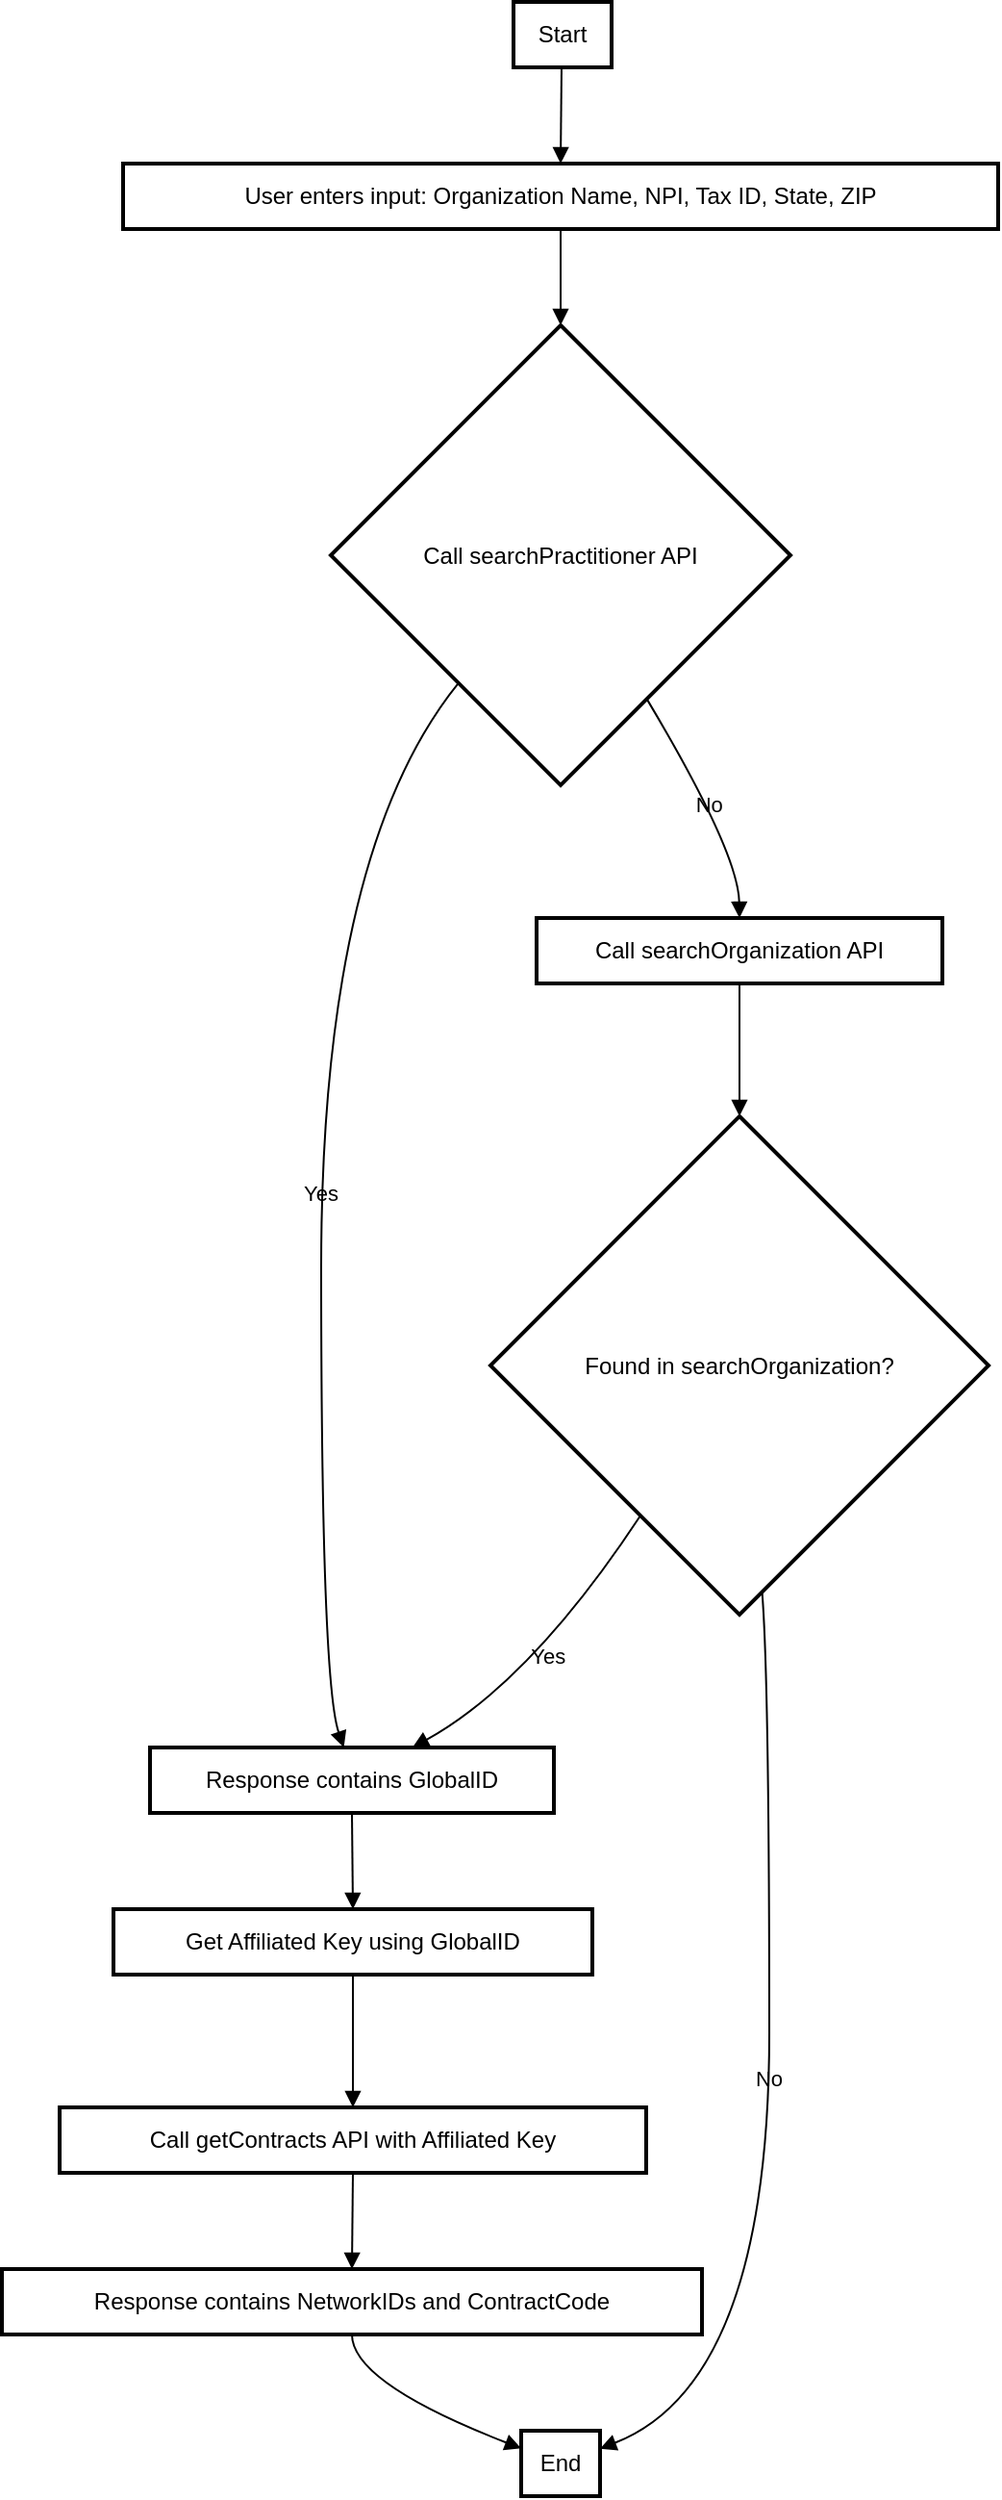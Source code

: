 <mxfile version="24.6.4" type="github">
  <diagram name="Page-1" id="Q0_OT5iFlBCkjEAoQMfF">
    <mxGraphModel dx="1434" dy="738" grid="1" gridSize="10" guides="1" tooltips="1" connect="1" arrows="1" fold="1" page="1" pageScale="1" pageWidth="850" pageHeight="1100" math="0" shadow="0">
      <root>
        <mxCell id="0" />
        <mxCell id="1" parent="0" />
        <mxCell id="iiYftteL5tV6jxe7zflw-1" value="Start" style="whiteSpace=wrap;strokeWidth=2;labelBorderColor=none;fontColor=default;labelBackgroundColor=none;" parent="1" vertex="1">
          <mxGeometry x="286" y="20" width="51" height="34" as="geometry" />
        </mxCell>
        <mxCell id="iiYftteL5tV6jxe7zflw-2" value="User enters input: Organization Name, NPI, Tax ID, State, ZIP" style="whiteSpace=wrap;strokeWidth=2;labelBorderColor=none;fontColor=default;labelBackgroundColor=none;" parent="1" vertex="1">
          <mxGeometry x="83" y="104" width="455" height="34" as="geometry" />
        </mxCell>
        <mxCell id="iiYftteL5tV6jxe7zflw-3" value="Call searchPractitioner API" style="rhombus;strokeWidth=2;whiteSpace=wrap;labelBorderColor=none;fontColor=default;labelBackgroundColor=none;" parent="1" vertex="1">
          <mxGeometry x="191" y="188" width="239" height="239" as="geometry" />
        </mxCell>
        <mxCell id="iiYftteL5tV6jxe7zflw-4" value="Response contains GlobalID" style="whiteSpace=wrap;strokeWidth=2;labelBorderColor=none;fontColor=default;labelBackgroundColor=none;" parent="1" vertex="1">
          <mxGeometry x="97" y="927" width="210" height="34" as="geometry" />
        </mxCell>
        <mxCell id="iiYftteL5tV6jxe7zflw-5" value="Call searchOrganization API" style="whiteSpace=wrap;strokeWidth=2;labelBorderColor=none;fontColor=default;labelBackgroundColor=none;" parent="1" vertex="1">
          <mxGeometry x="298" y="496" width="211" height="34" as="geometry" />
        </mxCell>
        <mxCell id="iiYftteL5tV6jxe7zflw-6" value="Found in searchOrganization?" style="rhombus;strokeWidth=2;whiteSpace=wrap;labelBorderColor=none;fontColor=default;labelBackgroundColor=none;" parent="1" vertex="1">
          <mxGeometry x="274" y="599" width="259" height="259" as="geometry" />
        </mxCell>
        <mxCell id="iiYftteL5tV6jxe7zflw-7" value="End" style="whiteSpace=wrap;strokeWidth=2;labelBorderColor=none;fontColor=default;labelBackgroundColor=none;" parent="1" vertex="1">
          <mxGeometry x="290" y="1282" width="41" height="34" as="geometry" />
        </mxCell>
        <mxCell id="iiYftteL5tV6jxe7zflw-8" value="Get Affiliated Key using GlobalID" style="whiteSpace=wrap;strokeWidth=2;labelBorderColor=none;fontColor=default;labelBackgroundColor=none;" parent="1" vertex="1">
          <mxGeometry x="78" y="1011" width="249" height="34" as="geometry" />
        </mxCell>
        <mxCell id="iiYftteL5tV6jxe7zflw-9" value="Call getContracts API with Affiliated Key" style="whiteSpace=wrap;strokeWidth=2;labelBorderColor=none;fontColor=default;labelBackgroundColor=none;" parent="1" vertex="1">
          <mxGeometry x="50" y="1114" width="305" height="34" as="geometry" />
        </mxCell>
        <mxCell id="iiYftteL5tV6jxe7zflw-10" value="Response contains NetworkIDs and ContractCode" style="whiteSpace=wrap;strokeWidth=2;labelBorderColor=none;fontColor=default;labelBackgroundColor=none;" parent="1" vertex="1">
          <mxGeometry x="20" y="1198" width="364" height="34" as="geometry" />
        </mxCell>
        <mxCell id="iiYftteL5tV6jxe7zflw-11" value="" style="curved=1;startArrow=none;endArrow=block;exitX=0.49;exitY=1;entryX=0.5;entryY=0;rounded=0;labelBorderColor=none;fontColor=default;labelBackgroundColor=none;" parent="1" source="iiYftteL5tV6jxe7zflw-1" target="iiYftteL5tV6jxe7zflw-2" edge="1">
          <mxGeometry relative="1" as="geometry">
            <Array as="points" />
          </mxGeometry>
        </mxCell>
        <mxCell id="iiYftteL5tV6jxe7zflw-12" value="" style="curved=1;startArrow=none;endArrow=block;exitX=0.5;exitY=1;entryX=0.5;entryY=0;rounded=0;labelBorderColor=none;fontColor=default;labelBackgroundColor=none;" parent="1" source="iiYftteL5tV6jxe7zflw-2" target="iiYftteL5tV6jxe7zflw-3" edge="1">
          <mxGeometry relative="1" as="geometry">
            <Array as="points" />
          </mxGeometry>
        </mxCell>
        <mxCell id="iiYftteL5tV6jxe7zflw-13" value="Yes" style="curved=1;startArrow=none;endArrow=block;exitX=0.1;exitY=1;entryX=0.48;entryY=0;rounded=0;labelBorderColor=none;fontColor=default;labelBackgroundColor=none;" parent="1" source="iiYftteL5tV6jxe7zflw-3" target="iiYftteL5tV6jxe7zflw-4" edge="1">
          <mxGeometry relative="1" as="geometry">
            <Array as="points">
              <mxPoint x="186" y="462" />
              <mxPoint x="186" y="893" />
            </Array>
          </mxGeometry>
        </mxCell>
        <mxCell id="iiYftteL5tV6jxe7zflw-14" value="No" style="curved=1;startArrow=none;endArrow=block;exitX=0.8;exitY=1;entryX=0.5;entryY=0.01;rounded=0;labelBorderColor=none;fontColor=default;labelBackgroundColor=none;" parent="1" source="iiYftteL5tV6jxe7zflw-3" target="iiYftteL5tV6jxe7zflw-5" edge="1">
          <mxGeometry relative="1" as="geometry">
            <Array as="points">
              <mxPoint x="403" y="462" />
            </Array>
          </mxGeometry>
        </mxCell>
        <mxCell id="iiYftteL5tV6jxe7zflw-15" value="" style="curved=1;startArrow=none;endArrow=block;exitX=0.5;exitY=1.01;entryX=0.5;entryY=0;rounded=0;labelBorderColor=none;fontColor=default;labelBackgroundColor=none;" parent="1" source="iiYftteL5tV6jxe7zflw-5" target="iiYftteL5tV6jxe7zflw-6" edge="1">
          <mxGeometry relative="1" as="geometry">
            <Array as="points" />
          </mxGeometry>
        </mxCell>
        <mxCell id="iiYftteL5tV6jxe7zflw-16" value="Yes" style="curved=1;startArrow=none;endArrow=block;exitX=0.17;exitY=1;entryX=0.65;entryY=0;rounded=0;labelBorderColor=none;fontColor=default;labelBackgroundColor=none;" parent="1" source="iiYftteL5tV6jxe7zflw-6" target="iiYftteL5tV6jxe7zflw-4" edge="1">
          <mxGeometry relative="1" as="geometry">
            <Array as="points">
              <mxPoint x="295" y="893" />
            </Array>
          </mxGeometry>
        </mxCell>
        <mxCell id="iiYftteL5tV6jxe7zflw-17" value="No" style="curved=1;startArrow=none;endArrow=block;exitX=0.55;exitY=1;entryX=1.01;entryY=0.27;rounded=0;labelBorderColor=none;fontColor=default;labelBackgroundColor=none;" parent="1" source="iiYftteL5tV6jxe7zflw-6" target="iiYftteL5tV6jxe7zflw-7" edge="1">
          <mxGeometry relative="1" as="geometry">
            <Array as="points">
              <mxPoint x="419" y="893" />
              <mxPoint x="419" y="1257" />
            </Array>
          </mxGeometry>
        </mxCell>
        <mxCell id="iiYftteL5tV6jxe7zflw-18" value="" style="curved=1;startArrow=none;endArrow=block;exitX=0.5;exitY=1;entryX=0.5;entryY=0;rounded=0;labelBorderColor=none;fontColor=default;labelBackgroundColor=none;" parent="1" source="iiYftteL5tV6jxe7zflw-4" target="iiYftteL5tV6jxe7zflw-8" edge="1">
          <mxGeometry relative="1" as="geometry">
            <Array as="points" />
          </mxGeometry>
        </mxCell>
        <mxCell id="iiYftteL5tV6jxe7zflw-19" value="" style="curved=1;startArrow=none;endArrow=block;exitX=0.5;exitY=1;entryX=0.5;entryY=0;rounded=0;labelBorderColor=none;fontColor=default;labelBackgroundColor=none;" parent="1" source="iiYftteL5tV6jxe7zflw-8" target="iiYftteL5tV6jxe7zflw-9" edge="1">
          <mxGeometry relative="1" as="geometry">
            <Array as="points" />
          </mxGeometry>
        </mxCell>
        <mxCell id="iiYftteL5tV6jxe7zflw-20" value="" style="curved=1;startArrow=none;endArrow=block;exitX=0.5;exitY=1;entryX=0.5;entryY=0;rounded=0;labelBorderColor=none;fontColor=default;labelBackgroundColor=none;" parent="1" source="iiYftteL5tV6jxe7zflw-9" target="iiYftteL5tV6jxe7zflw-10" edge="1">
          <mxGeometry relative="1" as="geometry">
            <Array as="points" />
          </mxGeometry>
        </mxCell>
        <mxCell id="iiYftteL5tV6jxe7zflw-21" value="" style="curved=1;startArrow=none;endArrow=block;exitX=0.5;exitY=1;entryX=0;entryY=0.27;rounded=0;labelBorderColor=none;fontColor=default;labelBackgroundColor=none;" parent="1" source="iiYftteL5tV6jxe7zflw-10" target="iiYftteL5tV6jxe7zflw-7" edge="1">
          <mxGeometry relative="1" as="geometry">
            <Array as="points">
              <mxPoint x="202" y="1257" />
            </Array>
          </mxGeometry>
        </mxCell>
      </root>
    </mxGraphModel>
  </diagram>
</mxfile>
